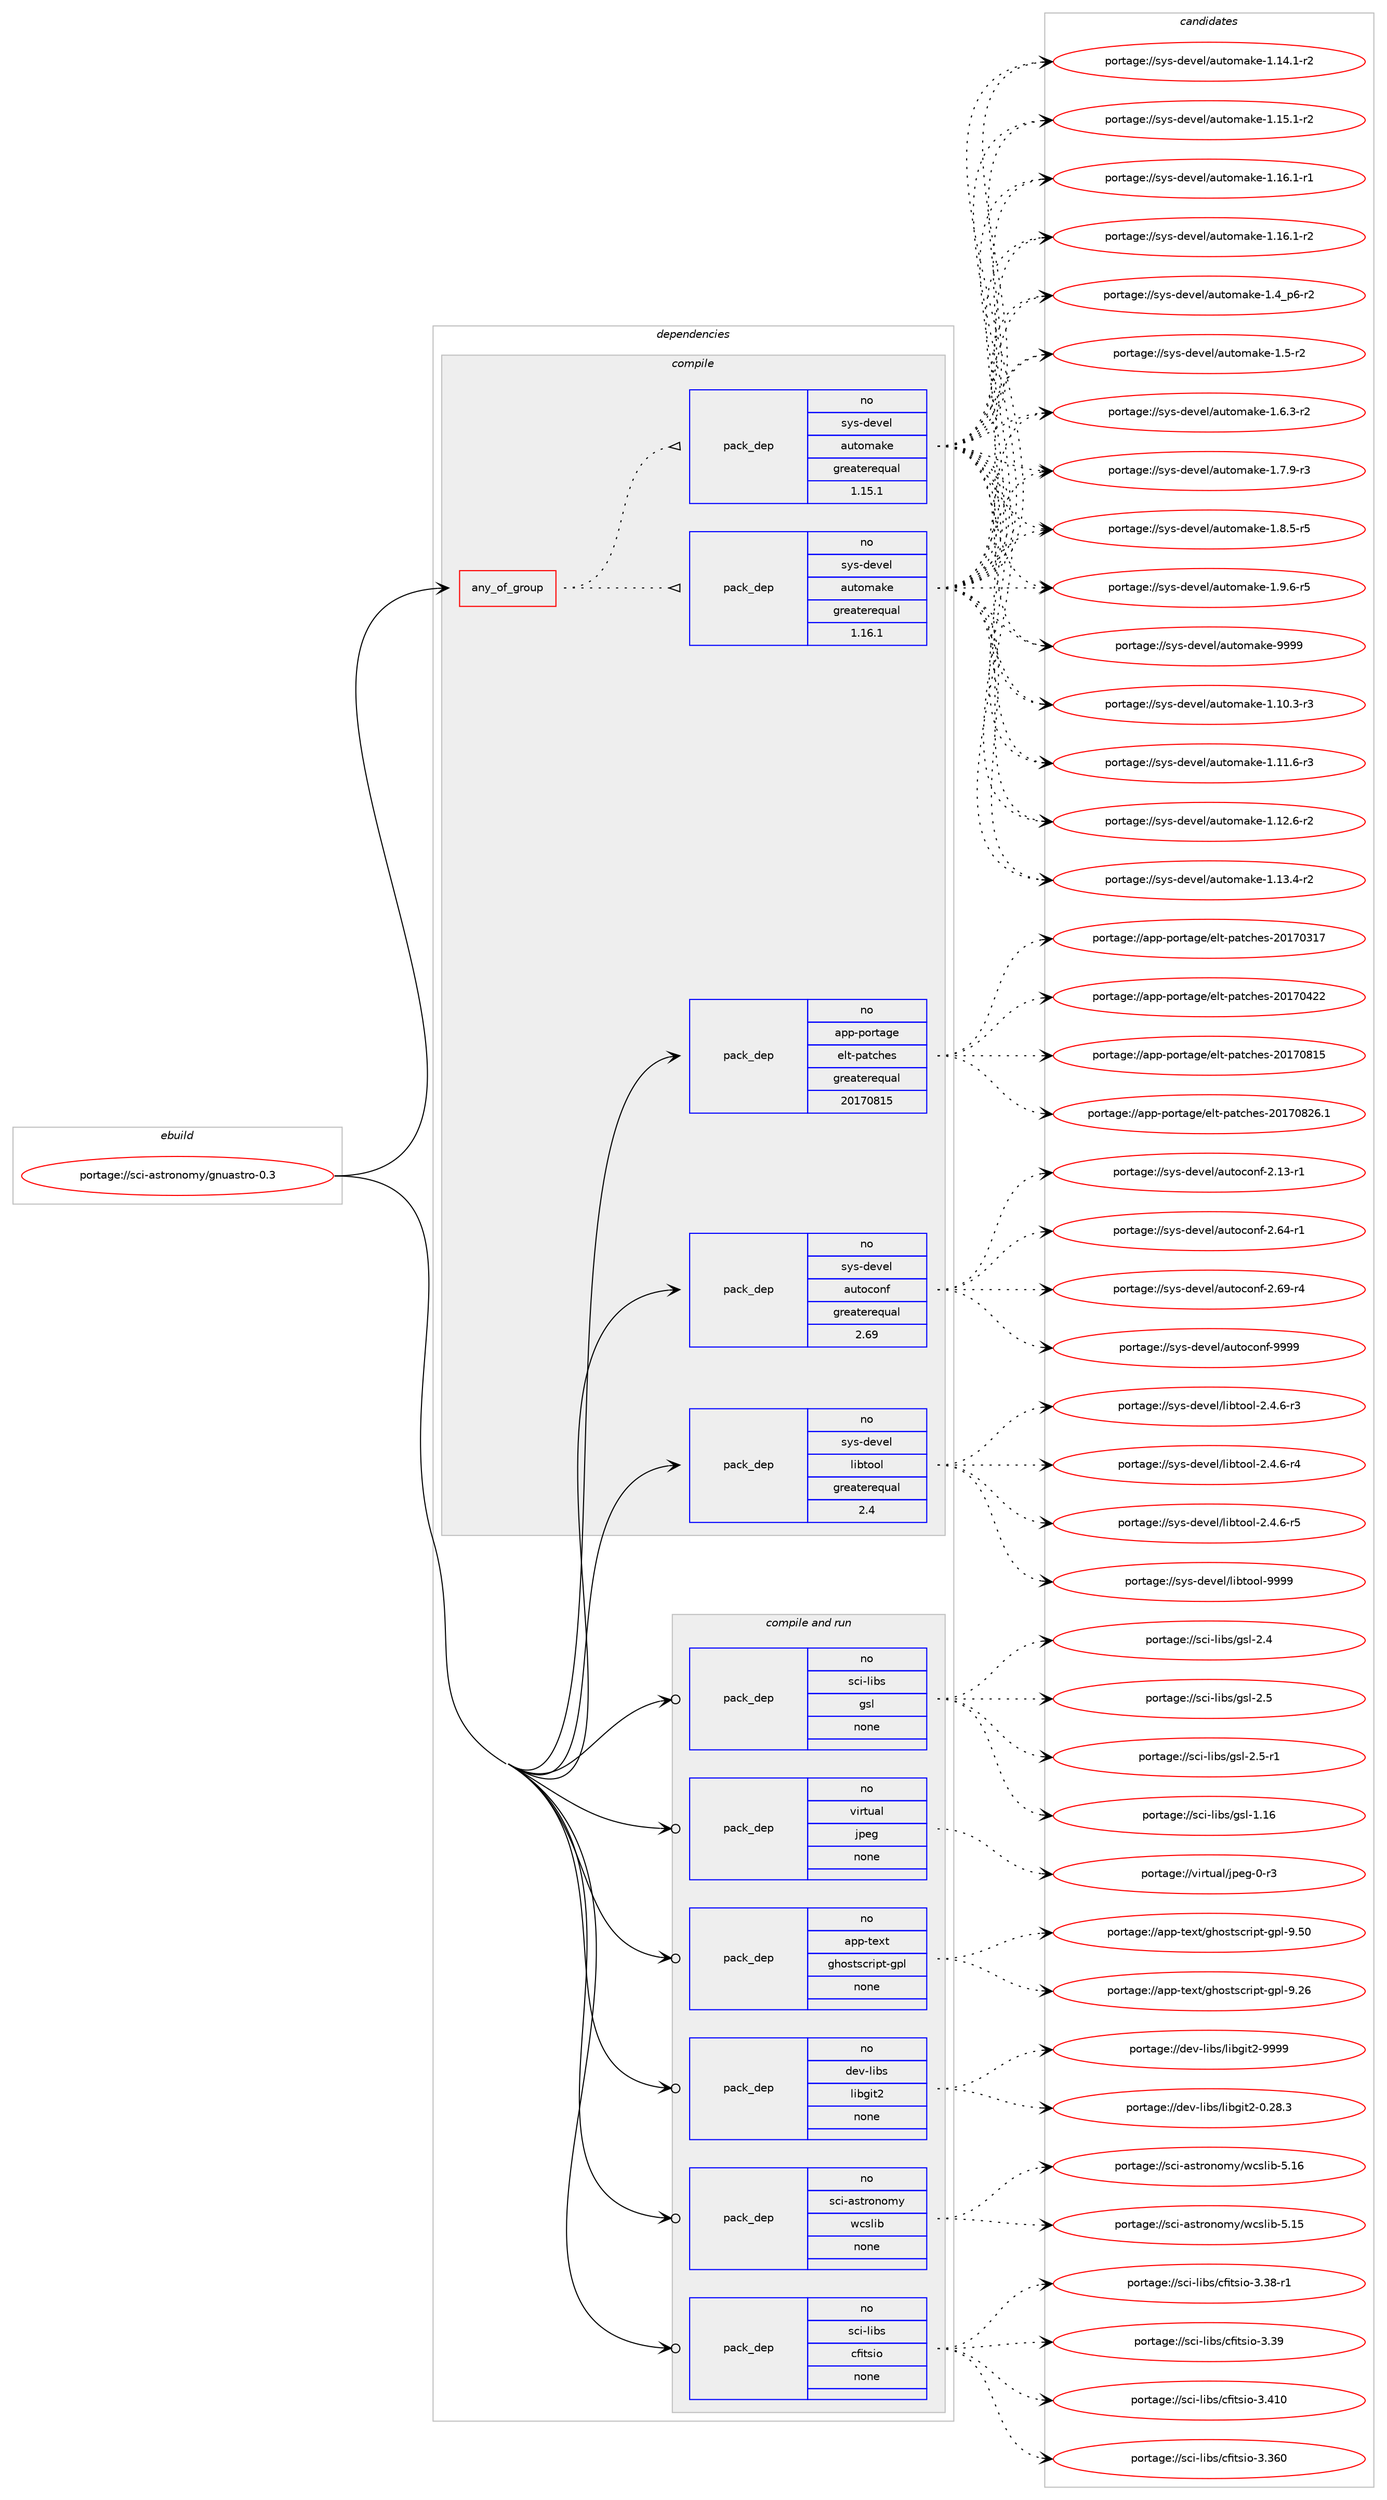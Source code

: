 digraph prolog {

# *************
# Graph options
# *************

newrank=true;
concentrate=true;
compound=true;
graph [rankdir=LR,fontname=Helvetica,fontsize=10,ranksep=1.5];#, ranksep=2.5, nodesep=0.2];
edge  [arrowhead=vee];
node  [fontname=Helvetica,fontsize=10];

# **********
# The ebuild
# **********

subgraph cluster_leftcol {
color=gray;
rank=same;
label=<<i>ebuild</i>>;
id [label="portage://sci-astronomy/gnuastro-0.3", color=red, width=4, href="../sci-astronomy/gnuastro-0.3.svg"];
}

# ****************
# The dependencies
# ****************

subgraph cluster_midcol {
color=gray;
label=<<i>dependencies</i>>;
subgraph cluster_compile {
fillcolor="#eeeeee";
style=filled;
label=<<i>compile</i>>;
subgraph any6231 {
dependency382222 [label=<<TABLE BORDER="0" CELLBORDER="1" CELLSPACING="0" CELLPADDING="4"><TR><TD CELLPADDING="10">any_of_group</TD></TR></TABLE>>, shape=none, color=red];subgraph pack280769 {
dependency382223 [label=<<TABLE BORDER="0" CELLBORDER="1" CELLSPACING="0" CELLPADDING="4" WIDTH="220"><TR><TD ROWSPAN="6" CELLPADDING="30">pack_dep</TD></TR><TR><TD WIDTH="110">no</TD></TR><TR><TD>sys-devel</TD></TR><TR><TD>automake</TD></TR><TR><TD>greaterequal</TD></TR><TR><TD>1.16.1</TD></TR></TABLE>>, shape=none, color=blue];
}
dependency382222:e -> dependency382223:w [weight=20,style="dotted",arrowhead="oinv"];
subgraph pack280770 {
dependency382224 [label=<<TABLE BORDER="0" CELLBORDER="1" CELLSPACING="0" CELLPADDING="4" WIDTH="220"><TR><TD ROWSPAN="6" CELLPADDING="30">pack_dep</TD></TR><TR><TD WIDTH="110">no</TD></TR><TR><TD>sys-devel</TD></TR><TR><TD>automake</TD></TR><TR><TD>greaterequal</TD></TR><TR><TD>1.15.1</TD></TR></TABLE>>, shape=none, color=blue];
}
dependency382222:e -> dependency382224:w [weight=20,style="dotted",arrowhead="oinv"];
}
id:e -> dependency382222:w [weight=20,style="solid",arrowhead="vee"];
subgraph pack280771 {
dependency382225 [label=<<TABLE BORDER="0" CELLBORDER="1" CELLSPACING="0" CELLPADDING="4" WIDTH="220"><TR><TD ROWSPAN="6" CELLPADDING="30">pack_dep</TD></TR><TR><TD WIDTH="110">no</TD></TR><TR><TD>app-portage</TD></TR><TR><TD>elt-patches</TD></TR><TR><TD>greaterequal</TD></TR><TR><TD>20170815</TD></TR></TABLE>>, shape=none, color=blue];
}
id:e -> dependency382225:w [weight=20,style="solid",arrowhead="vee"];
subgraph pack280772 {
dependency382226 [label=<<TABLE BORDER="0" CELLBORDER="1" CELLSPACING="0" CELLPADDING="4" WIDTH="220"><TR><TD ROWSPAN="6" CELLPADDING="30">pack_dep</TD></TR><TR><TD WIDTH="110">no</TD></TR><TR><TD>sys-devel</TD></TR><TR><TD>autoconf</TD></TR><TR><TD>greaterequal</TD></TR><TR><TD>2.69</TD></TR></TABLE>>, shape=none, color=blue];
}
id:e -> dependency382226:w [weight=20,style="solid",arrowhead="vee"];
subgraph pack280773 {
dependency382227 [label=<<TABLE BORDER="0" CELLBORDER="1" CELLSPACING="0" CELLPADDING="4" WIDTH="220"><TR><TD ROWSPAN="6" CELLPADDING="30">pack_dep</TD></TR><TR><TD WIDTH="110">no</TD></TR><TR><TD>sys-devel</TD></TR><TR><TD>libtool</TD></TR><TR><TD>greaterequal</TD></TR><TR><TD>2.4</TD></TR></TABLE>>, shape=none, color=blue];
}
id:e -> dependency382227:w [weight=20,style="solid",arrowhead="vee"];
}
subgraph cluster_compileandrun {
fillcolor="#eeeeee";
style=filled;
label=<<i>compile and run</i>>;
subgraph pack280774 {
dependency382228 [label=<<TABLE BORDER="0" CELLBORDER="1" CELLSPACING="0" CELLPADDING="4" WIDTH="220"><TR><TD ROWSPAN="6" CELLPADDING="30">pack_dep</TD></TR><TR><TD WIDTH="110">no</TD></TR><TR><TD>app-text</TD></TR><TR><TD>ghostscript-gpl</TD></TR><TR><TD>none</TD></TR><TR><TD></TD></TR></TABLE>>, shape=none, color=blue];
}
id:e -> dependency382228:w [weight=20,style="solid",arrowhead="odotvee"];
subgraph pack280775 {
dependency382229 [label=<<TABLE BORDER="0" CELLBORDER="1" CELLSPACING="0" CELLPADDING="4" WIDTH="220"><TR><TD ROWSPAN="6" CELLPADDING="30">pack_dep</TD></TR><TR><TD WIDTH="110">no</TD></TR><TR><TD>dev-libs</TD></TR><TR><TD>libgit2</TD></TR><TR><TD>none</TD></TR><TR><TD></TD></TR></TABLE>>, shape=none, color=blue];
}
id:e -> dependency382229:w [weight=20,style="solid",arrowhead="odotvee"];
subgraph pack280776 {
dependency382230 [label=<<TABLE BORDER="0" CELLBORDER="1" CELLSPACING="0" CELLPADDING="4" WIDTH="220"><TR><TD ROWSPAN="6" CELLPADDING="30">pack_dep</TD></TR><TR><TD WIDTH="110">no</TD></TR><TR><TD>sci-astronomy</TD></TR><TR><TD>wcslib</TD></TR><TR><TD>none</TD></TR><TR><TD></TD></TR></TABLE>>, shape=none, color=blue];
}
id:e -> dependency382230:w [weight=20,style="solid",arrowhead="odotvee"];
subgraph pack280777 {
dependency382231 [label=<<TABLE BORDER="0" CELLBORDER="1" CELLSPACING="0" CELLPADDING="4" WIDTH="220"><TR><TD ROWSPAN="6" CELLPADDING="30">pack_dep</TD></TR><TR><TD WIDTH="110">no</TD></TR><TR><TD>sci-libs</TD></TR><TR><TD>cfitsio</TD></TR><TR><TD>none</TD></TR><TR><TD></TD></TR></TABLE>>, shape=none, color=blue];
}
id:e -> dependency382231:w [weight=20,style="solid",arrowhead="odotvee"];
subgraph pack280778 {
dependency382232 [label=<<TABLE BORDER="0" CELLBORDER="1" CELLSPACING="0" CELLPADDING="4" WIDTH="220"><TR><TD ROWSPAN="6" CELLPADDING="30">pack_dep</TD></TR><TR><TD WIDTH="110">no</TD></TR><TR><TD>sci-libs</TD></TR><TR><TD>gsl</TD></TR><TR><TD>none</TD></TR><TR><TD></TD></TR></TABLE>>, shape=none, color=blue];
}
id:e -> dependency382232:w [weight=20,style="solid",arrowhead="odotvee"];
subgraph pack280779 {
dependency382233 [label=<<TABLE BORDER="0" CELLBORDER="1" CELLSPACING="0" CELLPADDING="4" WIDTH="220"><TR><TD ROWSPAN="6" CELLPADDING="30">pack_dep</TD></TR><TR><TD WIDTH="110">no</TD></TR><TR><TD>virtual</TD></TR><TR><TD>jpeg</TD></TR><TR><TD>none</TD></TR><TR><TD></TD></TR></TABLE>>, shape=none, color=blue];
}
id:e -> dependency382233:w [weight=20,style="solid",arrowhead="odotvee"];
}
subgraph cluster_run {
fillcolor="#eeeeee";
style=filled;
label=<<i>run</i>>;
}
}

# **************
# The candidates
# **************

subgraph cluster_choices {
rank=same;
color=gray;
label=<<i>candidates</i>>;

subgraph choice280769 {
color=black;
nodesep=1;
choiceportage11512111545100101118101108479711711611110997107101454946494846514511451 [label="portage://sys-devel/automake-1.10.3-r3", color=red, width=4,href="../sys-devel/automake-1.10.3-r3.svg"];
choiceportage11512111545100101118101108479711711611110997107101454946494946544511451 [label="portage://sys-devel/automake-1.11.6-r3", color=red, width=4,href="../sys-devel/automake-1.11.6-r3.svg"];
choiceportage11512111545100101118101108479711711611110997107101454946495046544511450 [label="portage://sys-devel/automake-1.12.6-r2", color=red, width=4,href="../sys-devel/automake-1.12.6-r2.svg"];
choiceportage11512111545100101118101108479711711611110997107101454946495146524511450 [label="portage://sys-devel/automake-1.13.4-r2", color=red, width=4,href="../sys-devel/automake-1.13.4-r2.svg"];
choiceportage11512111545100101118101108479711711611110997107101454946495246494511450 [label="portage://sys-devel/automake-1.14.1-r2", color=red, width=4,href="../sys-devel/automake-1.14.1-r2.svg"];
choiceportage11512111545100101118101108479711711611110997107101454946495346494511450 [label="portage://sys-devel/automake-1.15.1-r2", color=red, width=4,href="../sys-devel/automake-1.15.1-r2.svg"];
choiceportage11512111545100101118101108479711711611110997107101454946495446494511449 [label="portage://sys-devel/automake-1.16.1-r1", color=red, width=4,href="../sys-devel/automake-1.16.1-r1.svg"];
choiceportage11512111545100101118101108479711711611110997107101454946495446494511450 [label="portage://sys-devel/automake-1.16.1-r2", color=red, width=4,href="../sys-devel/automake-1.16.1-r2.svg"];
choiceportage115121115451001011181011084797117116111109971071014549465295112544511450 [label="portage://sys-devel/automake-1.4_p6-r2", color=red, width=4,href="../sys-devel/automake-1.4_p6-r2.svg"];
choiceportage11512111545100101118101108479711711611110997107101454946534511450 [label="portage://sys-devel/automake-1.5-r2", color=red, width=4,href="../sys-devel/automake-1.5-r2.svg"];
choiceportage115121115451001011181011084797117116111109971071014549465446514511450 [label="portage://sys-devel/automake-1.6.3-r2", color=red, width=4,href="../sys-devel/automake-1.6.3-r2.svg"];
choiceportage115121115451001011181011084797117116111109971071014549465546574511451 [label="portage://sys-devel/automake-1.7.9-r3", color=red, width=4,href="../sys-devel/automake-1.7.9-r3.svg"];
choiceportage115121115451001011181011084797117116111109971071014549465646534511453 [label="portage://sys-devel/automake-1.8.5-r5", color=red, width=4,href="../sys-devel/automake-1.8.5-r5.svg"];
choiceportage115121115451001011181011084797117116111109971071014549465746544511453 [label="portage://sys-devel/automake-1.9.6-r5", color=red, width=4,href="../sys-devel/automake-1.9.6-r5.svg"];
choiceportage115121115451001011181011084797117116111109971071014557575757 [label="portage://sys-devel/automake-9999", color=red, width=4,href="../sys-devel/automake-9999.svg"];
dependency382223:e -> choiceportage11512111545100101118101108479711711611110997107101454946494846514511451:w [style=dotted,weight="100"];
dependency382223:e -> choiceportage11512111545100101118101108479711711611110997107101454946494946544511451:w [style=dotted,weight="100"];
dependency382223:e -> choiceportage11512111545100101118101108479711711611110997107101454946495046544511450:w [style=dotted,weight="100"];
dependency382223:e -> choiceportage11512111545100101118101108479711711611110997107101454946495146524511450:w [style=dotted,weight="100"];
dependency382223:e -> choiceportage11512111545100101118101108479711711611110997107101454946495246494511450:w [style=dotted,weight="100"];
dependency382223:e -> choiceportage11512111545100101118101108479711711611110997107101454946495346494511450:w [style=dotted,weight="100"];
dependency382223:e -> choiceportage11512111545100101118101108479711711611110997107101454946495446494511449:w [style=dotted,weight="100"];
dependency382223:e -> choiceportage11512111545100101118101108479711711611110997107101454946495446494511450:w [style=dotted,weight="100"];
dependency382223:e -> choiceportage115121115451001011181011084797117116111109971071014549465295112544511450:w [style=dotted,weight="100"];
dependency382223:e -> choiceportage11512111545100101118101108479711711611110997107101454946534511450:w [style=dotted,weight="100"];
dependency382223:e -> choiceportage115121115451001011181011084797117116111109971071014549465446514511450:w [style=dotted,weight="100"];
dependency382223:e -> choiceportage115121115451001011181011084797117116111109971071014549465546574511451:w [style=dotted,weight="100"];
dependency382223:e -> choiceportage115121115451001011181011084797117116111109971071014549465646534511453:w [style=dotted,weight="100"];
dependency382223:e -> choiceportage115121115451001011181011084797117116111109971071014549465746544511453:w [style=dotted,weight="100"];
dependency382223:e -> choiceportage115121115451001011181011084797117116111109971071014557575757:w [style=dotted,weight="100"];
}
subgraph choice280770 {
color=black;
nodesep=1;
choiceportage11512111545100101118101108479711711611110997107101454946494846514511451 [label="portage://sys-devel/automake-1.10.3-r3", color=red, width=4,href="../sys-devel/automake-1.10.3-r3.svg"];
choiceportage11512111545100101118101108479711711611110997107101454946494946544511451 [label="portage://sys-devel/automake-1.11.6-r3", color=red, width=4,href="../sys-devel/automake-1.11.6-r3.svg"];
choiceportage11512111545100101118101108479711711611110997107101454946495046544511450 [label="portage://sys-devel/automake-1.12.6-r2", color=red, width=4,href="../sys-devel/automake-1.12.6-r2.svg"];
choiceportage11512111545100101118101108479711711611110997107101454946495146524511450 [label="portage://sys-devel/automake-1.13.4-r2", color=red, width=4,href="../sys-devel/automake-1.13.4-r2.svg"];
choiceportage11512111545100101118101108479711711611110997107101454946495246494511450 [label="portage://sys-devel/automake-1.14.1-r2", color=red, width=4,href="../sys-devel/automake-1.14.1-r2.svg"];
choiceportage11512111545100101118101108479711711611110997107101454946495346494511450 [label="portage://sys-devel/automake-1.15.1-r2", color=red, width=4,href="../sys-devel/automake-1.15.1-r2.svg"];
choiceportage11512111545100101118101108479711711611110997107101454946495446494511449 [label="portage://sys-devel/automake-1.16.1-r1", color=red, width=4,href="../sys-devel/automake-1.16.1-r1.svg"];
choiceportage11512111545100101118101108479711711611110997107101454946495446494511450 [label="portage://sys-devel/automake-1.16.1-r2", color=red, width=4,href="../sys-devel/automake-1.16.1-r2.svg"];
choiceportage115121115451001011181011084797117116111109971071014549465295112544511450 [label="portage://sys-devel/automake-1.4_p6-r2", color=red, width=4,href="../sys-devel/automake-1.4_p6-r2.svg"];
choiceportage11512111545100101118101108479711711611110997107101454946534511450 [label="portage://sys-devel/automake-1.5-r2", color=red, width=4,href="../sys-devel/automake-1.5-r2.svg"];
choiceportage115121115451001011181011084797117116111109971071014549465446514511450 [label="portage://sys-devel/automake-1.6.3-r2", color=red, width=4,href="../sys-devel/automake-1.6.3-r2.svg"];
choiceportage115121115451001011181011084797117116111109971071014549465546574511451 [label="portage://sys-devel/automake-1.7.9-r3", color=red, width=4,href="../sys-devel/automake-1.7.9-r3.svg"];
choiceportage115121115451001011181011084797117116111109971071014549465646534511453 [label="portage://sys-devel/automake-1.8.5-r5", color=red, width=4,href="../sys-devel/automake-1.8.5-r5.svg"];
choiceportage115121115451001011181011084797117116111109971071014549465746544511453 [label="portage://sys-devel/automake-1.9.6-r5", color=red, width=4,href="../sys-devel/automake-1.9.6-r5.svg"];
choiceportage115121115451001011181011084797117116111109971071014557575757 [label="portage://sys-devel/automake-9999", color=red, width=4,href="../sys-devel/automake-9999.svg"];
dependency382224:e -> choiceportage11512111545100101118101108479711711611110997107101454946494846514511451:w [style=dotted,weight="100"];
dependency382224:e -> choiceportage11512111545100101118101108479711711611110997107101454946494946544511451:w [style=dotted,weight="100"];
dependency382224:e -> choiceportage11512111545100101118101108479711711611110997107101454946495046544511450:w [style=dotted,weight="100"];
dependency382224:e -> choiceportage11512111545100101118101108479711711611110997107101454946495146524511450:w [style=dotted,weight="100"];
dependency382224:e -> choiceportage11512111545100101118101108479711711611110997107101454946495246494511450:w [style=dotted,weight="100"];
dependency382224:e -> choiceportage11512111545100101118101108479711711611110997107101454946495346494511450:w [style=dotted,weight="100"];
dependency382224:e -> choiceportage11512111545100101118101108479711711611110997107101454946495446494511449:w [style=dotted,weight="100"];
dependency382224:e -> choiceportage11512111545100101118101108479711711611110997107101454946495446494511450:w [style=dotted,weight="100"];
dependency382224:e -> choiceportage115121115451001011181011084797117116111109971071014549465295112544511450:w [style=dotted,weight="100"];
dependency382224:e -> choiceportage11512111545100101118101108479711711611110997107101454946534511450:w [style=dotted,weight="100"];
dependency382224:e -> choiceportage115121115451001011181011084797117116111109971071014549465446514511450:w [style=dotted,weight="100"];
dependency382224:e -> choiceportage115121115451001011181011084797117116111109971071014549465546574511451:w [style=dotted,weight="100"];
dependency382224:e -> choiceportage115121115451001011181011084797117116111109971071014549465646534511453:w [style=dotted,weight="100"];
dependency382224:e -> choiceportage115121115451001011181011084797117116111109971071014549465746544511453:w [style=dotted,weight="100"];
dependency382224:e -> choiceportage115121115451001011181011084797117116111109971071014557575757:w [style=dotted,weight="100"];
}
subgraph choice280771 {
color=black;
nodesep=1;
choiceportage97112112451121111141169710310147101108116451129711699104101115455048495548514955 [label="portage://app-portage/elt-patches-20170317", color=red, width=4,href="../app-portage/elt-patches-20170317.svg"];
choiceportage97112112451121111141169710310147101108116451129711699104101115455048495548525050 [label="portage://app-portage/elt-patches-20170422", color=red, width=4,href="../app-portage/elt-patches-20170422.svg"];
choiceportage97112112451121111141169710310147101108116451129711699104101115455048495548564953 [label="portage://app-portage/elt-patches-20170815", color=red, width=4,href="../app-portage/elt-patches-20170815.svg"];
choiceportage971121124511211111411697103101471011081164511297116991041011154550484955485650544649 [label="portage://app-portage/elt-patches-20170826.1", color=red, width=4,href="../app-portage/elt-patches-20170826.1.svg"];
dependency382225:e -> choiceportage97112112451121111141169710310147101108116451129711699104101115455048495548514955:w [style=dotted,weight="100"];
dependency382225:e -> choiceportage97112112451121111141169710310147101108116451129711699104101115455048495548525050:w [style=dotted,weight="100"];
dependency382225:e -> choiceportage97112112451121111141169710310147101108116451129711699104101115455048495548564953:w [style=dotted,weight="100"];
dependency382225:e -> choiceportage971121124511211111411697103101471011081164511297116991041011154550484955485650544649:w [style=dotted,weight="100"];
}
subgraph choice280772 {
color=black;
nodesep=1;
choiceportage1151211154510010111810110847971171161119911111010245504649514511449 [label="portage://sys-devel/autoconf-2.13-r1", color=red, width=4,href="../sys-devel/autoconf-2.13-r1.svg"];
choiceportage1151211154510010111810110847971171161119911111010245504654524511449 [label="portage://sys-devel/autoconf-2.64-r1", color=red, width=4,href="../sys-devel/autoconf-2.64-r1.svg"];
choiceportage1151211154510010111810110847971171161119911111010245504654574511452 [label="portage://sys-devel/autoconf-2.69-r4", color=red, width=4,href="../sys-devel/autoconf-2.69-r4.svg"];
choiceportage115121115451001011181011084797117116111991111101024557575757 [label="portage://sys-devel/autoconf-9999", color=red, width=4,href="../sys-devel/autoconf-9999.svg"];
dependency382226:e -> choiceportage1151211154510010111810110847971171161119911111010245504649514511449:w [style=dotted,weight="100"];
dependency382226:e -> choiceportage1151211154510010111810110847971171161119911111010245504654524511449:w [style=dotted,weight="100"];
dependency382226:e -> choiceportage1151211154510010111810110847971171161119911111010245504654574511452:w [style=dotted,weight="100"];
dependency382226:e -> choiceportage115121115451001011181011084797117116111991111101024557575757:w [style=dotted,weight="100"];
}
subgraph choice280773 {
color=black;
nodesep=1;
choiceportage1151211154510010111810110847108105981161111111084550465246544511451 [label="portage://sys-devel/libtool-2.4.6-r3", color=red, width=4,href="../sys-devel/libtool-2.4.6-r3.svg"];
choiceportage1151211154510010111810110847108105981161111111084550465246544511452 [label="portage://sys-devel/libtool-2.4.6-r4", color=red, width=4,href="../sys-devel/libtool-2.4.6-r4.svg"];
choiceportage1151211154510010111810110847108105981161111111084550465246544511453 [label="portage://sys-devel/libtool-2.4.6-r5", color=red, width=4,href="../sys-devel/libtool-2.4.6-r5.svg"];
choiceportage1151211154510010111810110847108105981161111111084557575757 [label="portage://sys-devel/libtool-9999", color=red, width=4,href="../sys-devel/libtool-9999.svg"];
dependency382227:e -> choiceportage1151211154510010111810110847108105981161111111084550465246544511451:w [style=dotted,weight="100"];
dependency382227:e -> choiceportage1151211154510010111810110847108105981161111111084550465246544511452:w [style=dotted,weight="100"];
dependency382227:e -> choiceportage1151211154510010111810110847108105981161111111084550465246544511453:w [style=dotted,weight="100"];
dependency382227:e -> choiceportage1151211154510010111810110847108105981161111111084557575757:w [style=dotted,weight="100"];
}
subgraph choice280774 {
color=black;
nodesep=1;
choiceportage97112112451161011201164710310411111511611599114105112116451031121084557465054 [label="portage://app-text/ghostscript-gpl-9.26", color=red, width=4,href="../app-text/ghostscript-gpl-9.26.svg"];
choiceportage97112112451161011201164710310411111511611599114105112116451031121084557465348 [label="portage://app-text/ghostscript-gpl-9.50", color=red, width=4,href="../app-text/ghostscript-gpl-9.50.svg"];
dependency382228:e -> choiceportage97112112451161011201164710310411111511611599114105112116451031121084557465054:w [style=dotted,weight="100"];
dependency382228:e -> choiceportage97112112451161011201164710310411111511611599114105112116451031121084557465348:w [style=dotted,weight="100"];
}
subgraph choice280775 {
color=black;
nodesep=1;
choiceportage100101118451081059811547108105981031051165045484650564651 [label="portage://dev-libs/libgit2-0.28.3", color=red, width=4,href="../dev-libs/libgit2-0.28.3.svg"];
choiceportage10010111845108105981154710810598103105116504557575757 [label="portage://dev-libs/libgit2-9999", color=red, width=4,href="../dev-libs/libgit2-9999.svg"];
dependency382229:e -> choiceportage100101118451081059811547108105981031051165045484650564651:w [style=dotted,weight="100"];
dependency382229:e -> choiceportage10010111845108105981154710810598103105116504557575757:w [style=dotted,weight="100"];
}
subgraph choice280776 {
color=black;
nodesep=1;
choiceportage1159910545971151161141111101111091214711999115108105984553464953 [label="portage://sci-astronomy/wcslib-5.15", color=red, width=4,href="../sci-astronomy/wcslib-5.15.svg"];
choiceportage1159910545971151161141111101111091214711999115108105984553464954 [label="portage://sci-astronomy/wcslib-5.16", color=red, width=4,href="../sci-astronomy/wcslib-5.16.svg"];
dependency382230:e -> choiceportage1159910545971151161141111101111091214711999115108105984553464953:w [style=dotted,weight="100"];
dependency382230:e -> choiceportage1159910545971151161141111101111091214711999115108105984553464954:w [style=dotted,weight="100"];
}
subgraph choice280777 {
color=black;
nodesep=1;
choiceportage1159910545108105981154799102105116115105111455146515448 [label="portage://sci-libs/cfitsio-3.360", color=red, width=4,href="../sci-libs/cfitsio-3.360.svg"];
choiceportage115991054510810598115479910210511611510511145514651564511449 [label="portage://sci-libs/cfitsio-3.38-r1", color=red, width=4,href="../sci-libs/cfitsio-3.38-r1.svg"];
choiceportage11599105451081059811547991021051161151051114551465157 [label="portage://sci-libs/cfitsio-3.39", color=red, width=4,href="../sci-libs/cfitsio-3.39.svg"];
choiceportage1159910545108105981154799102105116115105111455146524948 [label="portage://sci-libs/cfitsio-3.410", color=red, width=4,href="../sci-libs/cfitsio-3.410.svg"];
dependency382231:e -> choiceportage1159910545108105981154799102105116115105111455146515448:w [style=dotted,weight="100"];
dependency382231:e -> choiceportage115991054510810598115479910210511611510511145514651564511449:w [style=dotted,weight="100"];
dependency382231:e -> choiceportage11599105451081059811547991021051161151051114551465157:w [style=dotted,weight="100"];
dependency382231:e -> choiceportage1159910545108105981154799102105116115105111455146524948:w [style=dotted,weight="100"];
}
subgraph choice280778 {
color=black;
nodesep=1;
choiceportage115991054510810598115471031151084549464954 [label="portage://sci-libs/gsl-1.16", color=red, width=4,href="../sci-libs/gsl-1.16.svg"];
choiceportage1159910545108105981154710311510845504652 [label="portage://sci-libs/gsl-2.4", color=red, width=4,href="../sci-libs/gsl-2.4.svg"];
choiceportage1159910545108105981154710311510845504653 [label="portage://sci-libs/gsl-2.5", color=red, width=4,href="../sci-libs/gsl-2.5.svg"];
choiceportage11599105451081059811547103115108455046534511449 [label="portage://sci-libs/gsl-2.5-r1", color=red, width=4,href="../sci-libs/gsl-2.5-r1.svg"];
dependency382232:e -> choiceportage115991054510810598115471031151084549464954:w [style=dotted,weight="100"];
dependency382232:e -> choiceportage1159910545108105981154710311510845504652:w [style=dotted,weight="100"];
dependency382232:e -> choiceportage1159910545108105981154710311510845504653:w [style=dotted,weight="100"];
dependency382232:e -> choiceportage11599105451081059811547103115108455046534511449:w [style=dotted,weight="100"];
}
subgraph choice280779 {
color=black;
nodesep=1;
choiceportage118105114116117971084710611210110345484511451 [label="portage://virtual/jpeg-0-r3", color=red, width=4,href="../virtual/jpeg-0-r3.svg"];
dependency382233:e -> choiceportage118105114116117971084710611210110345484511451:w [style=dotted,weight="100"];
}
}

}
